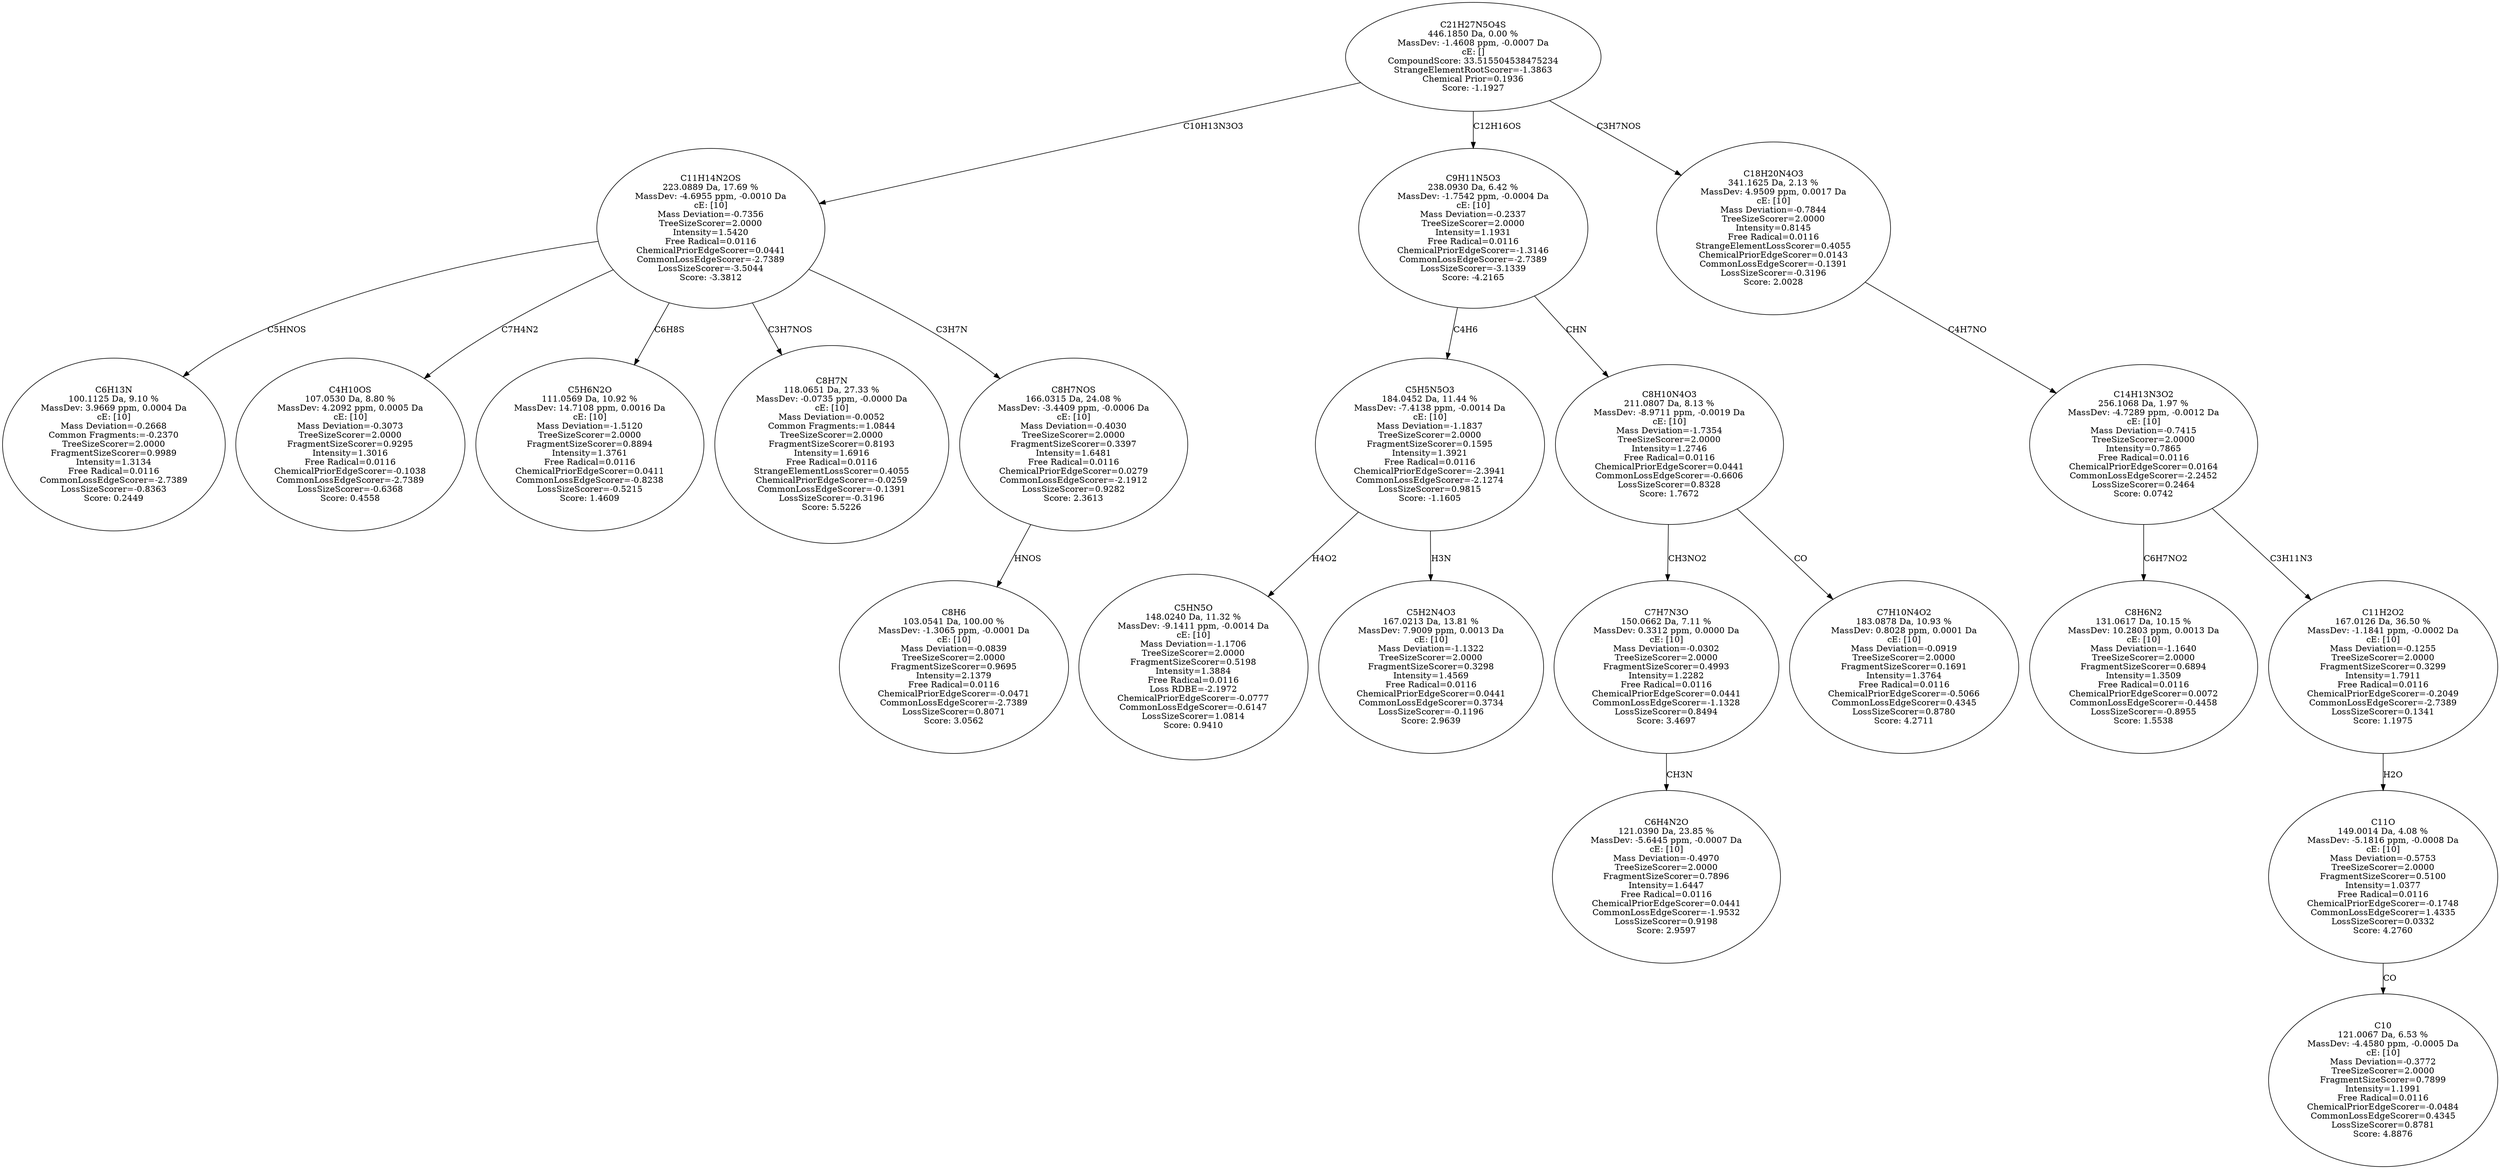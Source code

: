 strict digraph {
v1 [label="C6H13N\n100.1125 Da, 9.10 %\nMassDev: 3.9669 ppm, 0.0004 Da\ncE: [10]\nMass Deviation=-0.2668\nCommon Fragments:=-0.2370\nTreeSizeScorer=2.0000\nFragmentSizeScorer=0.9989\nIntensity=1.3134\nFree Radical=0.0116\nCommonLossEdgeScorer=-2.7389\nLossSizeScorer=-0.8363\nScore: 0.2449"];
v2 [label="C4H10OS\n107.0530 Da, 8.80 %\nMassDev: 4.2092 ppm, 0.0005 Da\ncE: [10]\nMass Deviation=-0.3073\nTreeSizeScorer=2.0000\nFragmentSizeScorer=0.9295\nIntensity=1.3016\nFree Radical=0.0116\nChemicalPriorEdgeScorer=-0.1038\nCommonLossEdgeScorer=-2.7389\nLossSizeScorer=-0.6368\nScore: 0.4558"];
v3 [label="C5H6N2O\n111.0569 Da, 10.92 %\nMassDev: 14.7108 ppm, 0.0016 Da\ncE: [10]\nMass Deviation=-1.5120\nTreeSizeScorer=2.0000\nFragmentSizeScorer=0.8894\nIntensity=1.3761\nFree Radical=0.0116\nChemicalPriorEdgeScorer=0.0411\nCommonLossEdgeScorer=-0.8238\nLossSizeScorer=-0.5215\nScore: 1.4609"];
v4 [label="C8H7N\n118.0651 Da, 27.33 %\nMassDev: -0.0735 ppm, -0.0000 Da\ncE: [10]\nMass Deviation=-0.0052\nCommon Fragments:=1.0844\nTreeSizeScorer=2.0000\nFragmentSizeScorer=0.8193\nIntensity=1.6916\nFree Radical=0.0116\nStrangeElementLossScorer=0.4055\nChemicalPriorEdgeScorer=-0.0259\nCommonLossEdgeScorer=-0.1391\nLossSizeScorer=-0.3196\nScore: 5.5226"];
v5 [label="C8H6\n103.0541 Da, 100.00 %\nMassDev: -1.3065 ppm, -0.0001 Da\ncE: [10]\nMass Deviation=-0.0839\nTreeSizeScorer=2.0000\nFragmentSizeScorer=0.9695\nIntensity=2.1379\nFree Radical=0.0116\nChemicalPriorEdgeScorer=-0.0471\nCommonLossEdgeScorer=-2.7389\nLossSizeScorer=0.8071\nScore: 3.0562"];
v6 [label="C8H7NOS\n166.0315 Da, 24.08 %\nMassDev: -3.4409 ppm, -0.0006 Da\ncE: [10]\nMass Deviation=-0.4030\nTreeSizeScorer=2.0000\nFragmentSizeScorer=0.3397\nIntensity=1.6481\nFree Radical=0.0116\nChemicalPriorEdgeScorer=0.0279\nCommonLossEdgeScorer=-2.1912\nLossSizeScorer=0.9282\nScore: 2.3613"];
v7 [label="C11H14N2OS\n223.0889 Da, 17.69 %\nMassDev: -4.6955 ppm, -0.0010 Da\ncE: [10]\nMass Deviation=-0.7356\nTreeSizeScorer=2.0000\nIntensity=1.5420\nFree Radical=0.0116\nChemicalPriorEdgeScorer=0.0441\nCommonLossEdgeScorer=-2.7389\nLossSizeScorer=-3.5044\nScore: -3.3812"];
v8 [label="C5HN5O\n148.0240 Da, 11.32 %\nMassDev: -9.1411 ppm, -0.0014 Da\ncE: [10]\nMass Deviation=-1.1706\nTreeSizeScorer=2.0000\nFragmentSizeScorer=0.5198\nIntensity=1.3884\nFree Radical=0.0116\nLoss RDBE=-2.1972\nChemicalPriorEdgeScorer=-0.0777\nCommonLossEdgeScorer=-0.6147\nLossSizeScorer=1.0814\nScore: 0.9410"];
v9 [label="C5H2N4O3\n167.0213 Da, 13.81 %\nMassDev: 7.9009 ppm, 0.0013 Da\ncE: [10]\nMass Deviation=-1.1322\nTreeSizeScorer=2.0000\nFragmentSizeScorer=0.3298\nIntensity=1.4569\nFree Radical=0.0116\nChemicalPriorEdgeScorer=0.0441\nCommonLossEdgeScorer=0.3734\nLossSizeScorer=-0.1196\nScore: 2.9639"];
v10 [label="C5H5N5O3\n184.0452 Da, 11.44 %\nMassDev: -7.4138 ppm, -0.0014 Da\ncE: [10]\nMass Deviation=-1.1837\nTreeSizeScorer=2.0000\nFragmentSizeScorer=0.1595\nIntensity=1.3921\nFree Radical=0.0116\nChemicalPriorEdgeScorer=-2.3941\nCommonLossEdgeScorer=-2.1274\nLossSizeScorer=0.9815\nScore: -1.1605"];
v11 [label="C6H4N2O\n121.0390 Da, 23.85 %\nMassDev: -5.6445 ppm, -0.0007 Da\ncE: [10]\nMass Deviation=-0.4970\nTreeSizeScorer=2.0000\nFragmentSizeScorer=0.7896\nIntensity=1.6447\nFree Radical=0.0116\nChemicalPriorEdgeScorer=0.0441\nCommonLossEdgeScorer=-1.9532\nLossSizeScorer=0.9198\nScore: 2.9597"];
v12 [label="C7H7N3O\n150.0662 Da, 7.11 %\nMassDev: 0.3312 ppm, 0.0000 Da\ncE: [10]\nMass Deviation=-0.0302\nTreeSizeScorer=2.0000\nFragmentSizeScorer=0.4993\nIntensity=1.2282\nFree Radical=0.0116\nChemicalPriorEdgeScorer=0.0441\nCommonLossEdgeScorer=-1.1328\nLossSizeScorer=0.8494\nScore: 3.4697"];
v13 [label="C7H10N4O2\n183.0878 Da, 10.93 %\nMassDev: 0.8028 ppm, 0.0001 Da\ncE: [10]\nMass Deviation=-0.0919\nTreeSizeScorer=2.0000\nFragmentSizeScorer=0.1691\nIntensity=1.3764\nFree Radical=0.0116\nChemicalPriorEdgeScorer=-0.5066\nCommonLossEdgeScorer=0.4345\nLossSizeScorer=0.8780\nScore: 4.2711"];
v14 [label="C8H10N4O3\n211.0807 Da, 8.13 %\nMassDev: -8.9711 ppm, -0.0019 Da\ncE: [10]\nMass Deviation=-1.7354\nTreeSizeScorer=2.0000\nIntensity=1.2746\nFree Radical=0.0116\nChemicalPriorEdgeScorer=0.0441\nCommonLossEdgeScorer=-0.6606\nLossSizeScorer=0.8328\nScore: 1.7672"];
v15 [label="C9H11N5O3\n238.0930 Da, 6.42 %\nMassDev: -1.7542 ppm, -0.0004 Da\ncE: [10]\nMass Deviation=-0.2337\nTreeSizeScorer=2.0000\nIntensity=1.1931\nFree Radical=0.0116\nChemicalPriorEdgeScorer=-1.3146\nCommonLossEdgeScorer=-2.7389\nLossSizeScorer=-3.1339\nScore: -4.2165"];
v16 [label="C8H6N2\n131.0617 Da, 10.15 %\nMassDev: 10.2803 ppm, 0.0013 Da\ncE: [10]\nMass Deviation=-1.1640\nTreeSizeScorer=2.0000\nFragmentSizeScorer=0.6894\nIntensity=1.3509\nFree Radical=0.0116\nChemicalPriorEdgeScorer=0.0072\nCommonLossEdgeScorer=-0.4458\nLossSizeScorer=-0.8955\nScore: 1.5538"];
v17 [label="C10\n121.0067 Da, 6.53 %\nMassDev: -4.4580 ppm, -0.0005 Da\ncE: [10]\nMass Deviation=-0.3772\nTreeSizeScorer=2.0000\nFragmentSizeScorer=0.7899\nIntensity=1.1991\nFree Radical=0.0116\nChemicalPriorEdgeScorer=-0.0484\nCommonLossEdgeScorer=0.4345\nLossSizeScorer=0.8781\nScore: 4.8876"];
v18 [label="C11O\n149.0014 Da, 4.08 %\nMassDev: -5.1816 ppm, -0.0008 Da\ncE: [10]\nMass Deviation=-0.5753\nTreeSizeScorer=2.0000\nFragmentSizeScorer=0.5100\nIntensity=1.0377\nFree Radical=0.0116\nChemicalPriorEdgeScorer=-0.1748\nCommonLossEdgeScorer=1.4335\nLossSizeScorer=0.0332\nScore: 4.2760"];
v19 [label="C11H2O2\n167.0126 Da, 36.50 %\nMassDev: -1.1841 ppm, -0.0002 Da\ncE: [10]\nMass Deviation=-0.1255\nTreeSizeScorer=2.0000\nFragmentSizeScorer=0.3299\nIntensity=1.7911\nFree Radical=0.0116\nChemicalPriorEdgeScorer=-0.2049\nCommonLossEdgeScorer=-2.7389\nLossSizeScorer=0.1341\nScore: 1.1975"];
v20 [label="C14H13N3O2\n256.1068 Da, 1.97 %\nMassDev: -4.7289 ppm, -0.0012 Da\ncE: [10]\nMass Deviation=-0.7415\nTreeSizeScorer=2.0000\nIntensity=0.7865\nFree Radical=0.0116\nChemicalPriorEdgeScorer=0.0164\nCommonLossEdgeScorer=-2.2452\nLossSizeScorer=0.2464\nScore: 0.0742"];
v21 [label="C18H20N4O3\n341.1625 Da, 2.13 %\nMassDev: 4.9509 ppm, 0.0017 Da\ncE: [10]\nMass Deviation=-0.7844\nTreeSizeScorer=2.0000\nIntensity=0.8145\nFree Radical=0.0116\nStrangeElementLossScorer=0.4055\nChemicalPriorEdgeScorer=0.0143\nCommonLossEdgeScorer=-0.1391\nLossSizeScorer=-0.3196\nScore: 2.0028"];
v22 [label="C21H27N5O4S\n446.1850 Da, 0.00 %\nMassDev: -1.4608 ppm, -0.0007 Da\ncE: []\nCompoundScore: 33.515504538475234\nStrangeElementRootScorer=-1.3863\nChemical Prior=0.1936\nScore: -1.1927"];
v7 -> v1 [label="C5HNOS"];
v7 -> v2 [label="C7H4N2"];
v7 -> v3 [label="C6H8S"];
v7 -> v4 [label="C3H7NOS"];
v6 -> v5 [label="HNOS"];
v7 -> v6 [label="C3H7N"];
v22 -> v7 [label="C10H13N3O3"];
v10 -> v8 [label="H4O2"];
v10 -> v9 [label="H3N"];
v15 -> v10 [label="C4H6"];
v12 -> v11 [label="CH3N"];
v14 -> v12 [label="CH3NO2"];
v14 -> v13 [label="CO"];
v15 -> v14 [label="CHN"];
v22 -> v15 [label="C12H16OS"];
v20 -> v16 [label="C6H7NO2"];
v18 -> v17 [label="CO"];
v19 -> v18 [label="H2O"];
v20 -> v19 [label="C3H11N3"];
v21 -> v20 [label="C4H7NO"];
v22 -> v21 [label="C3H7NOS"];
}